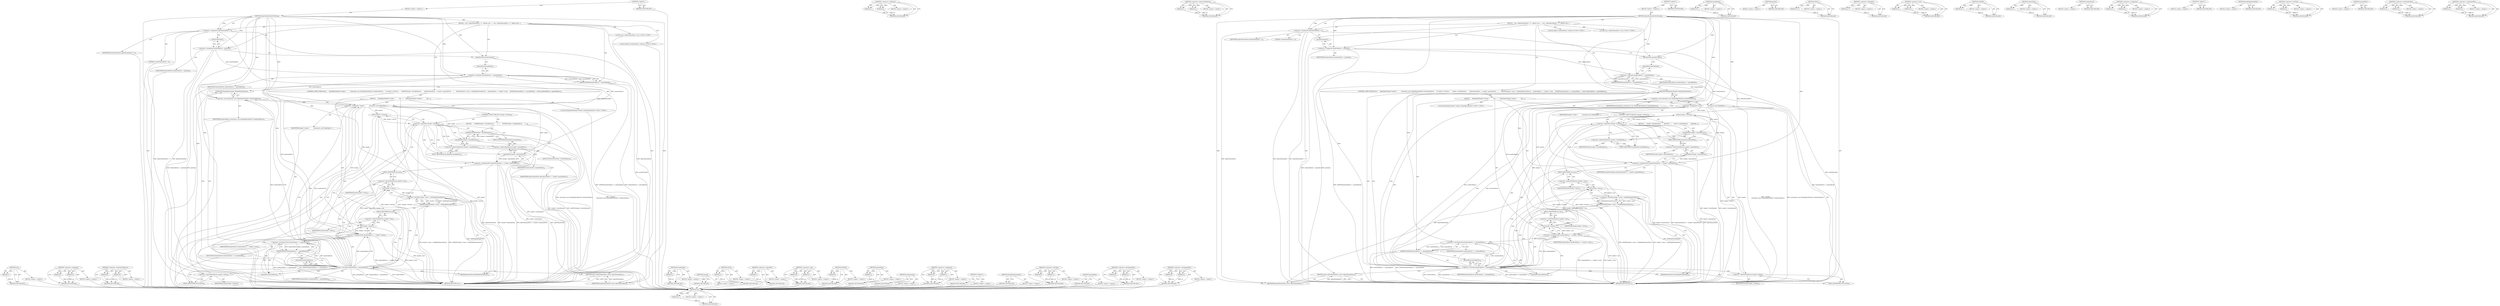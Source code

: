 digraph "&lt;operator&gt;.assignmentPlus" {
vulnerable_153 [label=<(METHOD,size)>];
vulnerable_154 [label=<(PARAM,p1)>];
vulnerable_155 [label=<(BLOCK,&lt;empty&gt;,&lt;empty&gt;)>];
vulnerable_156 [label=<(METHOD_RETURN,ANY)>];
vulnerable_109 [label=<(METHOD,&lt;operator&gt;.notEquals)>];
vulnerable_110 [label=<(PARAM,p1)>];
vulnerable_111 [label=<(PARAM,p2)>];
vulnerable_112 [label=<(BLOCK,&lt;empty&gt;,&lt;empty&gt;)>];
vulnerable_113 [label=<(METHOD_RETURN,ANY)>];
vulnerable_130 [label=<(METHOD,&lt;operator&gt;.indirectFieldAccess)>];
vulnerable_131 [label=<(PARAM,p1)>];
vulnerable_132 [label=<(PARAM,p2)>];
vulnerable_133 [label=<(BLOCK,&lt;empty&gt;,&lt;empty&gt;)>];
vulnerable_134 [label=<(METHOD_RETURN,ANY)>];
vulnerable_6 [label=<(METHOD,&lt;global&gt;)<SUB>1</SUB>>];
vulnerable_7 [label=<(BLOCK,&lt;empty&gt;,&lt;empty&gt;)<SUB>1</SUB>>];
vulnerable_8 [label=<(METHOD,objectPayloadSizeForTesting)<SUB>1</SUB>>];
vulnerable_9 [label=<(BLOCK,{
  size_t objectPayloadSize = 0;
  Address hea...,{
  size_t objectPayloadSize = 0;
  Address hea...)<SUB>1</SUB>>];
vulnerable_10 [label="<(LOCAL,size_t objectPayloadSize: size_t)<SUB>2</SUB>>"];
vulnerable_11 [label=<(&lt;operator&gt;.assignment,objectPayloadSize = 0)<SUB>2</SUB>>];
vulnerable_12 [label=<(IDENTIFIER,objectPayloadSize,objectPayloadSize = 0)<SUB>2</SUB>>];
vulnerable_13 [label=<(LITERAL,0,objectPayloadSize = 0)<SUB>2</SUB>>];
vulnerable_14 [label="<(LOCAL,Address headerAddress: Address)<SUB>3</SUB>>"];
vulnerable_15 [label=<(&lt;operator&gt;.assignment,headerAddress = payload())<SUB>3</SUB>>];
vulnerable_16 [label=<(IDENTIFIER,headerAddress,headerAddress = payload())<SUB>3</SUB>>];
vulnerable_17 [label=<(payload,payload())<SUB>3</SUB>>];
vulnerable_18 [label=<(markAsSwept,markAsSwept())<SUB>4</SUB>>];
vulnerable_19 [label=<(ASSERT,ASSERT(headerAddress != payloadEnd()))<SUB>5</SUB>>];
vulnerable_20 [label=<(&lt;operator&gt;.notEquals,headerAddress != payloadEnd())<SUB>5</SUB>>];
vulnerable_21 [label=<(IDENTIFIER,headerAddress,headerAddress != payloadEnd())<SUB>5</SUB>>];
vulnerable_22 [label=<(payloadEnd,payloadEnd())<SUB>5</SUB>>];
vulnerable_23 [label=<(CONTROL_STRUCTURE,DO,do {
     HeapObjectHeader* header =
         reinterpret_cast&lt;HeapObjectHeader*&gt;(headerAddress);
     if (!header-&gt;isFree()) {
      ASSERT(header-&gt;checkHeader());
       objectPayloadSize += header-&gt;payloadSize();
     }
     ASSERT(header-&gt;size() &lt; blinkPagePayloadSize());
    headerAddress += header-&gt;size();
    ASSERT(headerAddress &lt;= payloadEnd());
  } while (headerAddress &lt; payloadEnd());)<SUB>6</SUB>>];
vulnerable_24 [label=<(BLOCK,{
     HeapObjectHeader* header =
         rein...,{
     HeapObjectHeader* header =
         rein...)<SUB>6</SUB>>];
vulnerable_25 [label="<(LOCAL,HeapObjectHeader* header: HeapObjectHeader*)<SUB>7</SUB>>"];
vulnerable_26 [label=<(&lt;operator&gt;.assignment,* header =
         reinterpret_cast&lt;HeapObject...)<SUB>7</SUB>>];
vulnerable_27 [label=<(IDENTIFIER,header,* header =
         reinterpret_cast&lt;HeapObject...)<SUB>7</SUB>>];
vulnerable_28 [label=<(&lt;operator&gt;.cast,reinterpret_cast&lt;HeapObjectHeader*&gt;(headerAddress))<SUB>8</SUB>>];
vulnerable_29 [label=<(UNKNOWN,HeapObjectHeader*,HeapObjectHeader*)<SUB>8</SUB>>];
vulnerable_30 [label=<(IDENTIFIER,headerAddress,reinterpret_cast&lt;HeapObjectHeader*&gt;(headerAddress))<SUB>8</SUB>>];
vulnerable_31 [label=<(CONTROL_STRUCTURE,IF,if (!header-&gt;isFree()))<SUB>9</SUB>>];
vulnerable_32 [label=<(&lt;operator&gt;.logicalNot,!header-&gt;isFree())<SUB>9</SUB>>];
vulnerable_33 [label=<(isFree,header-&gt;isFree())<SUB>9</SUB>>];
vulnerable_34 [label=<(&lt;operator&gt;.indirectFieldAccess,header-&gt;isFree)<SUB>9</SUB>>];
vulnerable_35 [label=<(IDENTIFIER,header,header-&gt;isFree())<SUB>9</SUB>>];
vulnerable_36 [label=<(FIELD_IDENTIFIER,isFree,isFree)<SUB>9</SUB>>];
vulnerable_37 [label=<(BLOCK,{
      ASSERT(header-&gt;checkHeader());
       o...,{
      ASSERT(header-&gt;checkHeader());
       o...)<SUB>9</SUB>>];
vulnerable_38 [label=<(ASSERT,ASSERT(header-&gt;checkHeader()))<SUB>10</SUB>>];
vulnerable_39 [label=<(checkHeader,header-&gt;checkHeader())<SUB>10</SUB>>];
vulnerable_40 [label=<(&lt;operator&gt;.indirectFieldAccess,header-&gt;checkHeader)<SUB>10</SUB>>];
vulnerable_41 [label=<(IDENTIFIER,header,header-&gt;checkHeader())<SUB>10</SUB>>];
vulnerable_42 [label=<(FIELD_IDENTIFIER,checkHeader,checkHeader)<SUB>10</SUB>>];
vulnerable_43 [label=<(&lt;operator&gt;.assignmentPlus,objectPayloadSize += header-&gt;payloadSize())<SUB>11</SUB>>];
vulnerable_44 [label=<(IDENTIFIER,objectPayloadSize,objectPayloadSize += header-&gt;payloadSize())<SUB>11</SUB>>];
vulnerable_45 [label=<(payloadSize,header-&gt;payloadSize())<SUB>11</SUB>>];
vulnerable_46 [label=<(&lt;operator&gt;.indirectFieldAccess,header-&gt;payloadSize)<SUB>11</SUB>>];
vulnerable_47 [label=<(IDENTIFIER,header,header-&gt;payloadSize())<SUB>11</SUB>>];
vulnerable_48 [label=<(FIELD_IDENTIFIER,payloadSize,payloadSize)<SUB>11</SUB>>];
vulnerable_49 [label=<(ASSERT,ASSERT(header-&gt;size() &lt; blinkPagePayloadSize()))<SUB>13</SUB>>];
vulnerable_50 [label=<(&lt;operator&gt;.lessThan,header-&gt;size() &lt; blinkPagePayloadSize())<SUB>13</SUB>>];
vulnerable_51 [label=<(size,header-&gt;size())<SUB>13</SUB>>];
vulnerable_52 [label=<(&lt;operator&gt;.indirectFieldAccess,header-&gt;size)<SUB>13</SUB>>];
vulnerable_53 [label=<(IDENTIFIER,header,header-&gt;size())<SUB>13</SUB>>];
vulnerable_54 [label=<(FIELD_IDENTIFIER,size,size)<SUB>13</SUB>>];
vulnerable_55 [label=<(blinkPagePayloadSize,blinkPagePayloadSize())<SUB>13</SUB>>];
vulnerable_56 [label=<(&lt;operator&gt;.assignmentPlus,headerAddress += header-&gt;size())<SUB>14</SUB>>];
vulnerable_57 [label=<(IDENTIFIER,headerAddress,headerAddress += header-&gt;size())<SUB>14</SUB>>];
vulnerable_58 [label=<(size,header-&gt;size())<SUB>14</SUB>>];
vulnerable_59 [label=<(&lt;operator&gt;.indirectFieldAccess,header-&gt;size)<SUB>14</SUB>>];
vulnerable_60 [label=<(IDENTIFIER,header,header-&gt;size())<SUB>14</SUB>>];
vulnerable_61 [label=<(FIELD_IDENTIFIER,size,size)<SUB>14</SUB>>];
vulnerable_62 [label=<(ASSERT,ASSERT(headerAddress &lt;= payloadEnd()))<SUB>15</SUB>>];
vulnerable_63 [label=<(&lt;operator&gt;.lessEqualsThan,headerAddress &lt;= payloadEnd())<SUB>15</SUB>>];
vulnerable_64 [label=<(IDENTIFIER,headerAddress,headerAddress &lt;= payloadEnd())<SUB>15</SUB>>];
vulnerable_65 [label=<(payloadEnd,payloadEnd())<SUB>15</SUB>>];
vulnerable_66 [label=<(&lt;operator&gt;.lessThan,headerAddress &lt; payloadEnd())<SUB>16</SUB>>];
vulnerable_67 [label=<(IDENTIFIER,headerAddress,headerAddress &lt; payloadEnd())<SUB>16</SUB>>];
vulnerable_68 [label=<(payloadEnd,payloadEnd())<SUB>16</SUB>>];
vulnerable_69 [label=<(RETURN,return objectPayloadSize;,return objectPayloadSize;)<SUB>17</SUB>>];
vulnerable_70 [label=<(IDENTIFIER,objectPayloadSize,return objectPayloadSize;)<SUB>17</SUB>>];
vulnerable_71 [label=<(METHOD_RETURN,size_t)<SUB>1</SUB>>];
vulnerable_73 [label=<(METHOD_RETURN,ANY)<SUB>1</SUB>>];
vulnerable_135 [label=<(METHOD,checkHeader)>];
vulnerable_136 [label=<(PARAM,p1)>];
vulnerable_137 [label=<(BLOCK,&lt;empty&gt;,&lt;empty&gt;)>];
vulnerable_138 [label=<(METHOD_RETURN,ANY)>];
vulnerable_99 [label=<(METHOD,payload)>];
vulnerable_100 [label=<(BLOCK,&lt;empty&gt;,&lt;empty&gt;)>];
vulnerable_101 [label=<(METHOD_RETURN,ANY)>];
vulnerable_126 [label=<(METHOD,isFree)>];
vulnerable_127 [label=<(PARAM,p1)>];
vulnerable_128 [label=<(BLOCK,&lt;empty&gt;,&lt;empty&gt;)>];
vulnerable_129 [label=<(METHOD_RETURN,ANY)>];
vulnerable_122 [label=<(METHOD,&lt;operator&gt;.logicalNot)>];
vulnerable_123 [label=<(PARAM,p1)>];
vulnerable_124 [label=<(BLOCK,&lt;empty&gt;,&lt;empty&gt;)>];
vulnerable_125 [label=<(METHOD_RETURN,ANY)>];
vulnerable_117 [label=<(METHOD,&lt;operator&gt;.cast)>];
vulnerable_118 [label=<(PARAM,p1)>];
vulnerable_119 [label=<(PARAM,p2)>];
vulnerable_120 [label=<(BLOCK,&lt;empty&gt;,&lt;empty&gt;)>];
vulnerable_121 [label=<(METHOD_RETURN,ANY)>];
vulnerable_105 [label=<(METHOD,ASSERT)>];
vulnerable_106 [label=<(PARAM,p1)>];
vulnerable_107 [label=<(BLOCK,&lt;empty&gt;,&lt;empty&gt;)>];
vulnerable_108 [label=<(METHOD_RETURN,ANY)>];
vulnerable_144 [label=<(METHOD,payloadSize)>];
vulnerable_145 [label=<(PARAM,p1)>];
vulnerable_146 [label=<(BLOCK,&lt;empty&gt;,&lt;empty&gt;)>];
vulnerable_147 [label=<(METHOD_RETURN,ANY)>];
vulnerable_102 [label=<(METHOD,markAsSwept)>];
vulnerable_103 [label=<(BLOCK,&lt;empty&gt;,&lt;empty&gt;)>];
vulnerable_104 [label=<(METHOD_RETURN,ANY)>];
vulnerable_94 [label=<(METHOD,&lt;operator&gt;.assignment)>];
vulnerable_95 [label=<(PARAM,p1)>];
vulnerable_96 [label=<(PARAM,p2)>];
vulnerable_97 [label=<(BLOCK,&lt;empty&gt;,&lt;empty&gt;)>];
vulnerable_98 [label=<(METHOD_RETURN,ANY)>];
vulnerable_88 [label=<(METHOD,&lt;global&gt;)<SUB>1</SUB>>];
vulnerable_89 [label=<(BLOCK,&lt;empty&gt;,&lt;empty&gt;)>];
vulnerable_90 [label=<(METHOD_RETURN,ANY)>];
vulnerable_157 [label=<(METHOD,blinkPagePayloadSize)>];
vulnerable_158 [label=<(BLOCK,&lt;empty&gt;,&lt;empty&gt;)>];
vulnerable_159 [label=<(METHOD_RETURN,ANY)>];
vulnerable_148 [label=<(METHOD,&lt;operator&gt;.lessThan)>];
vulnerable_149 [label=<(PARAM,p1)>];
vulnerable_150 [label=<(PARAM,p2)>];
vulnerable_151 [label=<(BLOCK,&lt;empty&gt;,&lt;empty&gt;)>];
vulnerable_152 [label=<(METHOD_RETURN,ANY)>];
vulnerable_114 [label=<(METHOD,payloadEnd)>];
vulnerable_115 [label=<(BLOCK,&lt;empty&gt;,&lt;empty&gt;)>];
vulnerable_116 [label=<(METHOD_RETURN,ANY)>];
vulnerable_160 [label=<(METHOD,&lt;operator&gt;.lessEqualsThan)>];
vulnerable_161 [label=<(PARAM,p1)>];
vulnerable_162 [label=<(PARAM,p2)>];
vulnerable_163 [label=<(BLOCK,&lt;empty&gt;,&lt;empty&gt;)>];
vulnerable_164 [label=<(METHOD_RETURN,ANY)>];
vulnerable_139 [label=<(METHOD,&lt;operator&gt;.assignmentPlus)>];
vulnerable_140 [label=<(PARAM,p1)>];
vulnerable_141 [label=<(PARAM,p2)>];
vulnerable_142 [label=<(BLOCK,&lt;empty&gt;,&lt;empty&gt;)>];
vulnerable_143 [label=<(METHOD_RETURN,ANY)>];
fixed_152 [label=<(METHOD,size)>];
fixed_153 [label=<(PARAM,p1)>];
fixed_154 [label=<(BLOCK,&lt;empty&gt;,&lt;empty&gt;)>];
fixed_155 [label=<(METHOD_RETURN,ANY)>];
fixed_108 [label=<(METHOD,&lt;operator&gt;.notEquals)>];
fixed_109 [label=<(PARAM,p1)>];
fixed_110 [label=<(PARAM,p2)>];
fixed_111 [label=<(BLOCK,&lt;empty&gt;,&lt;empty&gt;)>];
fixed_112 [label=<(METHOD_RETURN,ANY)>];
fixed_129 [label=<(METHOD,&lt;operator&gt;.indirectFieldAccess)>];
fixed_130 [label=<(PARAM,p1)>];
fixed_131 [label=<(PARAM,p2)>];
fixed_132 [label=<(BLOCK,&lt;empty&gt;,&lt;empty&gt;)>];
fixed_133 [label=<(METHOD_RETURN,ANY)>];
fixed_6 [label=<(METHOD,&lt;global&gt;)<SUB>1</SUB>>];
fixed_7 [label=<(BLOCK,&lt;empty&gt;,&lt;empty&gt;)<SUB>1</SUB>>];
fixed_8 [label=<(METHOD,objectPayloadSizeForTesting)<SUB>1</SUB>>];
fixed_9 [label=<(BLOCK,{
  size_t objectPayloadSize = 0;
  Address hea...,{
  size_t objectPayloadSize = 0;
  Address hea...)<SUB>1</SUB>>];
fixed_10 [label="<(LOCAL,size_t objectPayloadSize: size_t)<SUB>2</SUB>>"];
fixed_11 [label=<(&lt;operator&gt;.assignment,objectPayloadSize = 0)<SUB>2</SUB>>];
fixed_12 [label=<(IDENTIFIER,objectPayloadSize,objectPayloadSize = 0)<SUB>2</SUB>>];
fixed_13 [label=<(LITERAL,0,objectPayloadSize = 0)<SUB>2</SUB>>];
fixed_14 [label="<(LOCAL,Address headerAddress: Address)<SUB>3</SUB>>"];
fixed_15 [label=<(&lt;operator&gt;.assignment,headerAddress = payload())<SUB>3</SUB>>];
fixed_16 [label=<(IDENTIFIER,headerAddress,headerAddress = payload())<SUB>3</SUB>>];
fixed_17 [label=<(payload,payload())<SUB>3</SUB>>];
fixed_18 [label=<(markAsSwept,markAsSwept())<SUB>4</SUB>>];
fixed_19 [label=<(ASSERT,ASSERT(headerAddress != payloadEnd()))<SUB>5</SUB>>];
fixed_20 [label=<(&lt;operator&gt;.notEquals,headerAddress != payloadEnd())<SUB>5</SUB>>];
fixed_21 [label=<(IDENTIFIER,headerAddress,headerAddress != payloadEnd())<SUB>5</SUB>>];
fixed_22 [label=<(payloadEnd,payloadEnd())<SUB>5</SUB>>];
fixed_23 [label=<(CONTROL_STRUCTURE,DO,do {
     HeapObjectHeader* header =
         reinterpret_cast&lt;HeapObjectHeader*&gt;(headerAddress);
     if (!header-&gt;isFree()) {
      header-&gt;checkHeader();
       objectPayloadSize += header-&gt;payloadSize();
     }
     ASSERT(header-&gt;size() &lt; blinkPagePayloadSize());
    headerAddress += header-&gt;size();
    ASSERT(headerAddress &lt;= payloadEnd());
  } while (headerAddress &lt; payloadEnd());)<SUB>6</SUB>>];
fixed_24 [label=<(BLOCK,{
     HeapObjectHeader* header =
         rein...,{
     HeapObjectHeader* header =
         rein...)<SUB>6</SUB>>];
fixed_25 [label="<(LOCAL,HeapObjectHeader* header: HeapObjectHeader*)<SUB>7</SUB>>"];
fixed_26 [label=<(&lt;operator&gt;.assignment,* header =
         reinterpret_cast&lt;HeapObject...)<SUB>7</SUB>>];
fixed_27 [label=<(IDENTIFIER,header,* header =
         reinterpret_cast&lt;HeapObject...)<SUB>7</SUB>>];
fixed_28 [label=<(&lt;operator&gt;.cast,reinterpret_cast&lt;HeapObjectHeader*&gt;(headerAddress))<SUB>8</SUB>>];
fixed_29 [label=<(UNKNOWN,HeapObjectHeader*,HeapObjectHeader*)<SUB>8</SUB>>];
fixed_30 [label=<(IDENTIFIER,headerAddress,reinterpret_cast&lt;HeapObjectHeader*&gt;(headerAddress))<SUB>8</SUB>>];
fixed_31 [label=<(CONTROL_STRUCTURE,IF,if (!header-&gt;isFree()))<SUB>9</SUB>>];
fixed_32 [label=<(&lt;operator&gt;.logicalNot,!header-&gt;isFree())<SUB>9</SUB>>];
fixed_33 [label=<(isFree,header-&gt;isFree())<SUB>9</SUB>>];
fixed_34 [label=<(&lt;operator&gt;.indirectFieldAccess,header-&gt;isFree)<SUB>9</SUB>>];
fixed_35 [label=<(IDENTIFIER,header,header-&gt;isFree())<SUB>9</SUB>>];
fixed_36 [label=<(FIELD_IDENTIFIER,isFree,isFree)<SUB>9</SUB>>];
fixed_37 [label=<(BLOCK,{
      header-&gt;checkHeader();
       objectPay...,{
      header-&gt;checkHeader();
       objectPay...)<SUB>9</SUB>>];
fixed_38 [label=<(checkHeader,header-&gt;checkHeader())<SUB>10</SUB>>];
fixed_39 [label=<(&lt;operator&gt;.indirectFieldAccess,header-&gt;checkHeader)<SUB>10</SUB>>];
fixed_40 [label=<(IDENTIFIER,header,header-&gt;checkHeader())<SUB>10</SUB>>];
fixed_41 [label=<(FIELD_IDENTIFIER,checkHeader,checkHeader)<SUB>10</SUB>>];
fixed_42 [label=<(&lt;operator&gt;.assignmentPlus,objectPayloadSize += header-&gt;payloadSize())<SUB>11</SUB>>];
fixed_43 [label=<(IDENTIFIER,objectPayloadSize,objectPayloadSize += header-&gt;payloadSize())<SUB>11</SUB>>];
fixed_44 [label=<(payloadSize,header-&gt;payloadSize())<SUB>11</SUB>>];
fixed_45 [label=<(&lt;operator&gt;.indirectFieldAccess,header-&gt;payloadSize)<SUB>11</SUB>>];
fixed_46 [label=<(IDENTIFIER,header,header-&gt;payloadSize())<SUB>11</SUB>>];
fixed_47 [label=<(FIELD_IDENTIFIER,payloadSize,payloadSize)<SUB>11</SUB>>];
fixed_48 [label=<(ASSERT,ASSERT(header-&gt;size() &lt; blinkPagePayloadSize()))<SUB>13</SUB>>];
fixed_49 [label=<(&lt;operator&gt;.lessThan,header-&gt;size() &lt; blinkPagePayloadSize())<SUB>13</SUB>>];
fixed_50 [label=<(size,header-&gt;size())<SUB>13</SUB>>];
fixed_51 [label=<(&lt;operator&gt;.indirectFieldAccess,header-&gt;size)<SUB>13</SUB>>];
fixed_52 [label=<(IDENTIFIER,header,header-&gt;size())<SUB>13</SUB>>];
fixed_53 [label=<(FIELD_IDENTIFIER,size,size)<SUB>13</SUB>>];
fixed_54 [label=<(blinkPagePayloadSize,blinkPagePayloadSize())<SUB>13</SUB>>];
fixed_55 [label=<(&lt;operator&gt;.assignmentPlus,headerAddress += header-&gt;size())<SUB>14</SUB>>];
fixed_56 [label=<(IDENTIFIER,headerAddress,headerAddress += header-&gt;size())<SUB>14</SUB>>];
fixed_57 [label=<(size,header-&gt;size())<SUB>14</SUB>>];
fixed_58 [label=<(&lt;operator&gt;.indirectFieldAccess,header-&gt;size)<SUB>14</SUB>>];
fixed_59 [label=<(IDENTIFIER,header,header-&gt;size())<SUB>14</SUB>>];
fixed_60 [label=<(FIELD_IDENTIFIER,size,size)<SUB>14</SUB>>];
fixed_61 [label=<(ASSERT,ASSERT(headerAddress &lt;= payloadEnd()))<SUB>15</SUB>>];
fixed_62 [label=<(&lt;operator&gt;.lessEqualsThan,headerAddress &lt;= payloadEnd())<SUB>15</SUB>>];
fixed_63 [label=<(IDENTIFIER,headerAddress,headerAddress &lt;= payloadEnd())<SUB>15</SUB>>];
fixed_64 [label=<(payloadEnd,payloadEnd())<SUB>15</SUB>>];
fixed_65 [label=<(&lt;operator&gt;.lessThan,headerAddress &lt; payloadEnd())<SUB>16</SUB>>];
fixed_66 [label=<(IDENTIFIER,headerAddress,headerAddress &lt; payloadEnd())<SUB>16</SUB>>];
fixed_67 [label=<(payloadEnd,payloadEnd())<SUB>16</SUB>>];
fixed_68 [label=<(RETURN,return objectPayloadSize;,return objectPayloadSize;)<SUB>17</SUB>>];
fixed_69 [label=<(IDENTIFIER,objectPayloadSize,return objectPayloadSize;)<SUB>17</SUB>>];
fixed_70 [label=<(METHOD_RETURN,size_t)<SUB>1</SUB>>];
fixed_72 [label=<(METHOD_RETURN,ANY)<SUB>1</SUB>>];
fixed_134 [label=<(METHOD,checkHeader)>];
fixed_135 [label=<(PARAM,p1)>];
fixed_136 [label=<(BLOCK,&lt;empty&gt;,&lt;empty&gt;)>];
fixed_137 [label=<(METHOD_RETURN,ANY)>];
fixed_98 [label=<(METHOD,payload)>];
fixed_99 [label=<(BLOCK,&lt;empty&gt;,&lt;empty&gt;)>];
fixed_100 [label=<(METHOD_RETURN,ANY)>];
fixed_125 [label=<(METHOD,isFree)>];
fixed_126 [label=<(PARAM,p1)>];
fixed_127 [label=<(BLOCK,&lt;empty&gt;,&lt;empty&gt;)>];
fixed_128 [label=<(METHOD_RETURN,ANY)>];
fixed_121 [label=<(METHOD,&lt;operator&gt;.logicalNot)>];
fixed_122 [label=<(PARAM,p1)>];
fixed_123 [label=<(BLOCK,&lt;empty&gt;,&lt;empty&gt;)>];
fixed_124 [label=<(METHOD_RETURN,ANY)>];
fixed_116 [label=<(METHOD,&lt;operator&gt;.cast)>];
fixed_117 [label=<(PARAM,p1)>];
fixed_118 [label=<(PARAM,p2)>];
fixed_119 [label=<(BLOCK,&lt;empty&gt;,&lt;empty&gt;)>];
fixed_120 [label=<(METHOD_RETURN,ANY)>];
fixed_104 [label=<(METHOD,ASSERT)>];
fixed_105 [label=<(PARAM,p1)>];
fixed_106 [label=<(BLOCK,&lt;empty&gt;,&lt;empty&gt;)>];
fixed_107 [label=<(METHOD_RETURN,ANY)>];
fixed_143 [label=<(METHOD,payloadSize)>];
fixed_144 [label=<(PARAM,p1)>];
fixed_145 [label=<(BLOCK,&lt;empty&gt;,&lt;empty&gt;)>];
fixed_146 [label=<(METHOD_RETURN,ANY)>];
fixed_101 [label=<(METHOD,markAsSwept)>];
fixed_102 [label=<(BLOCK,&lt;empty&gt;,&lt;empty&gt;)>];
fixed_103 [label=<(METHOD_RETURN,ANY)>];
fixed_93 [label=<(METHOD,&lt;operator&gt;.assignment)>];
fixed_94 [label=<(PARAM,p1)>];
fixed_95 [label=<(PARAM,p2)>];
fixed_96 [label=<(BLOCK,&lt;empty&gt;,&lt;empty&gt;)>];
fixed_97 [label=<(METHOD_RETURN,ANY)>];
fixed_87 [label=<(METHOD,&lt;global&gt;)<SUB>1</SUB>>];
fixed_88 [label=<(BLOCK,&lt;empty&gt;,&lt;empty&gt;)>];
fixed_89 [label=<(METHOD_RETURN,ANY)>];
fixed_156 [label=<(METHOD,blinkPagePayloadSize)>];
fixed_157 [label=<(BLOCK,&lt;empty&gt;,&lt;empty&gt;)>];
fixed_158 [label=<(METHOD_RETURN,ANY)>];
fixed_147 [label=<(METHOD,&lt;operator&gt;.lessThan)>];
fixed_148 [label=<(PARAM,p1)>];
fixed_149 [label=<(PARAM,p2)>];
fixed_150 [label=<(BLOCK,&lt;empty&gt;,&lt;empty&gt;)>];
fixed_151 [label=<(METHOD_RETURN,ANY)>];
fixed_113 [label=<(METHOD,payloadEnd)>];
fixed_114 [label=<(BLOCK,&lt;empty&gt;,&lt;empty&gt;)>];
fixed_115 [label=<(METHOD_RETURN,ANY)>];
fixed_159 [label=<(METHOD,&lt;operator&gt;.lessEqualsThan)>];
fixed_160 [label=<(PARAM,p1)>];
fixed_161 [label=<(PARAM,p2)>];
fixed_162 [label=<(BLOCK,&lt;empty&gt;,&lt;empty&gt;)>];
fixed_163 [label=<(METHOD_RETURN,ANY)>];
fixed_138 [label=<(METHOD,&lt;operator&gt;.assignmentPlus)>];
fixed_139 [label=<(PARAM,p1)>];
fixed_140 [label=<(PARAM,p2)>];
fixed_141 [label=<(BLOCK,&lt;empty&gt;,&lt;empty&gt;)>];
fixed_142 [label=<(METHOD_RETURN,ANY)>];
vulnerable_153 -> vulnerable_154  [key=0, label="AST: "];
vulnerable_153 -> vulnerable_154  [key=1, label="DDG: "];
vulnerable_153 -> vulnerable_155  [key=0, label="AST: "];
vulnerable_153 -> vulnerable_156  [key=0, label="AST: "];
vulnerable_153 -> vulnerable_156  [key=1, label="CFG: "];
vulnerable_154 -> vulnerable_156  [key=0, label="DDG: p1"];
vulnerable_155 -> fixed_152  [key=0];
vulnerable_156 -> fixed_152  [key=0];
vulnerable_109 -> vulnerable_110  [key=0, label="AST: "];
vulnerable_109 -> vulnerable_110  [key=1, label="DDG: "];
vulnerable_109 -> vulnerable_112  [key=0, label="AST: "];
vulnerable_109 -> vulnerable_111  [key=0, label="AST: "];
vulnerable_109 -> vulnerable_111  [key=1, label="DDG: "];
vulnerable_109 -> vulnerable_113  [key=0, label="AST: "];
vulnerable_109 -> vulnerable_113  [key=1, label="CFG: "];
vulnerable_110 -> vulnerable_113  [key=0, label="DDG: p1"];
vulnerable_111 -> vulnerable_113  [key=0, label="DDG: p2"];
vulnerable_112 -> fixed_152  [key=0];
vulnerable_113 -> fixed_152  [key=0];
vulnerable_130 -> vulnerable_131  [key=0, label="AST: "];
vulnerable_130 -> vulnerable_131  [key=1, label="DDG: "];
vulnerable_130 -> vulnerable_133  [key=0, label="AST: "];
vulnerable_130 -> vulnerable_132  [key=0, label="AST: "];
vulnerable_130 -> vulnerable_132  [key=1, label="DDG: "];
vulnerable_130 -> vulnerable_134  [key=0, label="AST: "];
vulnerable_130 -> vulnerable_134  [key=1, label="CFG: "];
vulnerable_131 -> vulnerable_134  [key=0, label="DDG: p1"];
vulnerable_132 -> vulnerable_134  [key=0, label="DDG: p2"];
vulnerable_133 -> fixed_152  [key=0];
vulnerable_134 -> fixed_152  [key=0];
vulnerable_6 -> vulnerable_7  [key=0, label="AST: "];
vulnerable_6 -> vulnerable_73  [key=0, label="AST: "];
vulnerable_6 -> vulnerable_73  [key=1, label="CFG: "];
vulnerable_7 -> vulnerable_8  [key=0, label="AST: "];
vulnerable_8 -> vulnerable_9  [key=0, label="AST: "];
vulnerable_8 -> vulnerable_71  [key=0, label="AST: "];
vulnerable_8 -> vulnerable_11  [key=0, label="CFG: "];
vulnerable_8 -> vulnerable_11  [key=1, label="DDG: "];
vulnerable_8 -> vulnerable_15  [key=0, label="DDG: "];
vulnerable_8 -> vulnerable_18  [key=0, label="DDG: "];
vulnerable_8 -> vulnerable_70  [key=0, label="DDG: "];
vulnerable_8 -> vulnerable_20  [key=0, label="DDG: "];
vulnerable_8 -> vulnerable_26  [key=0, label="DDG: "];
vulnerable_8 -> vulnerable_66  [key=0, label="DDG: "];
vulnerable_8 -> vulnerable_56  [key=0, label="DDG: "];
vulnerable_8 -> vulnerable_28  [key=0, label="DDG: "];
vulnerable_8 -> vulnerable_50  [key=0, label="DDG: "];
vulnerable_8 -> vulnerable_63  [key=0, label="DDG: "];
vulnerable_8 -> vulnerable_43  [key=0, label="DDG: "];
vulnerable_9 -> vulnerable_10  [key=0, label="AST: "];
vulnerable_9 -> vulnerable_11  [key=0, label="AST: "];
vulnerable_9 -> vulnerable_14  [key=0, label="AST: "];
vulnerable_9 -> vulnerable_15  [key=0, label="AST: "];
vulnerable_9 -> vulnerable_18  [key=0, label="AST: "];
vulnerable_9 -> vulnerable_19  [key=0, label="AST: "];
vulnerable_9 -> vulnerable_23  [key=0, label="AST: "];
vulnerable_9 -> vulnerable_69  [key=0, label="AST: "];
vulnerable_10 -> fixed_152  [key=0];
vulnerable_11 -> vulnerable_12  [key=0, label="AST: "];
vulnerable_11 -> vulnerable_13  [key=0, label="AST: "];
vulnerable_11 -> vulnerable_17  [key=0, label="CFG: "];
vulnerable_11 -> vulnerable_71  [key=0, label="DDG: objectPayloadSize"];
vulnerable_11 -> vulnerable_71  [key=1, label="DDG: objectPayloadSize = 0"];
vulnerable_11 -> vulnerable_70  [key=0, label="DDG: objectPayloadSize"];
vulnerable_11 -> vulnerable_43  [key=0, label="DDG: objectPayloadSize"];
vulnerable_12 -> fixed_152  [key=0];
vulnerable_13 -> fixed_152  [key=0];
vulnerable_14 -> fixed_152  [key=0];
vulnerable_15 -> vulnerable_16  [key=0, label="AST: "];
vulnerable_15 -> vulnerable_17  [key=0, label="AST: "];
vulnerable_15 -> vulnerable_18  [key=0, label="CFG: "];
vulnerable_15 -> vulnerable_71  [key=0, label="DDG: payload()"];
vulnerable_15 -> vulnerable_71  [key=1, label="DDG: headerAddress = payload()"];
vulnerable_15 -> vulnerable_20  [key=0, label="DDG: headerAddress"];
vulnerable_16 -> fixed_152  [key=0];
vulnerable_17 -> vulnerable_15  [key=0, label="CFG: "];
vulnerable_18 -> vulnerable_22  [key=0, label="CFG: "];
vulnerable_18 -> vulnerable_71  [key=0, label="DDG: markAsSwept()"];
vulnerable_19 -> vulnerable_20  [key=0, label="AST: "];
vulnerable_19 -> vulnerable_29  [key=0, label="CFG: "];
vulnerable_19 -> vulnerable_71  [key=0, label="DDG: headerAddress != payloadEnd()"];
vulnerable_19 -> vulnerable_71  [key=1, label="DDG: ASSERT(headerAddress != payloadEnd())"];
vulnerable_20 -> vulnerable_21  [key=0, label="AST: "];
vulnerable_20 -> vulnerable_22  [key=0, label="AST: "];
vulnerable_20 -> vulnerable_19  [key=0, label="CFG: "];
vulnerable_20 -> vulnerable_19  [key=1, label="DDG: headerAddress"];
vulnerable_20 -> vulnerable_19  [key=2, label="DDG: payloadEnd()"];
vulnerable_20 -> vulnerable_26  [key=0, label="DDG: headerAddress"];
vulnerable_20 -> vulnerable_56  [key=0, label="DDG: headerAddress"];
vulnerable_20 -> vulnerable_28  [key=0, label="DDG: headerAddress"];
vulnerable_21 -> fixed_152  [key=0];
vulnerable_22 -> vulnerable_20  [key=0, label="CFG: "];
vulnerable_23 -> vulnerable_24  [key=0, label="AST: "];
vulnerable_23 -> vulnerable_66  [key=0, label="AST: "];
vulnerable_24 -> vulnerable_25  [key=0, label="AST: "];
vulnerable_24 -> vulnerable_26  [key=0, label="AST: "];
vulnerable_24 -> vulnerable_31  [key=0, label="AST: "];
vulnerable_24 -> vulnerable_49  [key=0, label="AST: "];
vulnerable_24 -> vulnerable_56  [key=0, label="AST: "];
vulnerable_24 -> vulnerable_62  [key=0, label="AST: "];
vulnerable_25 -> fixed_152  [key=0];
vulnerable_26 -> vulnerable_27  [key=0, label="AST: "];
vulnerable_26 -> vulnerable_28  [key=0, label="AST: "];
vulnerable_26 -> vulnerable_36  [key=0, label="CFG: "];
vulnerable_26 -> vulnerable_71  [key=0, label="DDG: header"];
vulnerable_26 -> vulnerable_71  [key=1, label="DDG: reinterpret_cast&lt;HeapObjectHeader*&gt;(headerAddress)"];
vulnerable_26 -> vulnerable_71  [key=2, label="DDG: * header =
         reinterpret_cast&lt;HeapObjectHeader*&gt;(headerAddress)"];
vulnerable_26 -> vulnerable_58  [key=0, label="DDG: header"];
vulnerable_26 -> vulnerable_33  [key=0, label="DDG: header"];
vulnerable_26 -> vulnerable_51  [key=0, label="DDG: header"];
vulnerable_26 -> vulnerable_39  [key=0, label="DDG: header"];
vulnerable_26 -> vulnerable_45  [key=0, label="DDG: header"];
vulnerable_27 -> fixed_152  [key=0];
vulnerable_28 -> vulnerable_29  [key=0, label="AST: "];
vulnerable_28 -> vulnerable_30  [key=0, label="AST: "];
vulnerable_28 -> vulnerable_26  [key=0, label="CFG: "];
vulnerable_29 -> vulnerable_28  [key=0, label="CFG: "];
vulnerable_30 -> fixed_152  [key=0];
vulnerable_31 -> vulnerable_32  [key=0, label="AST: "];
vulnerable_31 -> vulnerable_37  [key=0, label="AST: "];
vulnerable_32 -> vulnerable_33  [key=0, label="AST: "];
vulnerable_32 -> vulnerable_42  [key=0, label="CFG: "];
vulnerable_32 -> vulnerable_42  [key=1, label="CDG: "];
vulnerable_32 -> vulnerable_54  [key=0, label="CFG: "];
vulnerable_32 -> vulnerable_71  [key=0, label="DDG: header-&gt;isFree()"];
vulnerable_32 -> vulnerable_71  [key=1, label="DDG: !header-&gt;isFree()"];
vulnerable_32 -> vulnerable_48  [key=0, label="CDG: "];
vulnerable_32 -> vulnerable_46  [key=0, label="CDG: "];
vulnerable_32 -> vulnerable_38  [key=0, label="CDG: "];
vulnerable_32 -> vulnerable_45  [key=0, label="CDG: "];
vulnerable_32 -> vulnerable_40  [key=0, label="CDG: "];
vulnerable_32 -> vulnerable_39  [key=0, label="CDG: "];
vulnerable_32 -> vulnerable_43  [key=0, label="CDG: "];
vulnerable_33 -> vulnerable_34  [key=0, label="AST: "];
vulnerable_33 -> vulnerable_32  [key=0, label="CFG: "];
vulnerable_33 -> vulnerable_32  [key=1, label="DDG: header-&gt;isFree"];
vulnerable_33 -> vulnerable_71  [key=0, label="DDG: header-&gt;isFree"];
vulnerable_34 -> vulnerable_35  [key=0, label="AST: "];
vulnerable_34 -> vulnerable_36  [key=0, label="AST: "];
vulnerable_34 -> vulnerable_33  [key=0, label="CFG: "];
vulnerable_35 -> fixed_152  [key=0];
vulnerable_36 -> vulnerable_34  [key=0, label="CFG: "];
vulnerable_37 -> vulnerable_38  [key=0, label="AST: "];
vulnerable_37 -> vulnerable_43  [key=0, label="AST: "];
vulnerable_38 -> vulnerable_39  [key=0, label="AST: "];
vulnerable_38 -> vulnerable_48  [key=0, label="CFG: "];
vulnerable_38 -> vulnerable_71  [key=0, label="DDG: header-&gt;checkHeader()"];
vulnerable_38 -> vulnerable_71  [key=1, label="DDG: ASSERT(header-&gt;checkHeader())"];
vulnerable_39 -> vulnerable_40  [key=0, label="AST: "];
vulnerable_39 -> vulnerable_38  [key=0, label="CFG: "];
vulnerable_39 -> vulnerable_38  [key=1, label="DDG: header-&gt;checkHeader"];
vulnerable_39 -> vulnerable_71  [key=0, label="DDG: header-&gt;checkHeader"];
vulnerable_40 -> vulnerable_41  [key=0, label="AST: "];
vulnerable_40 -> vulnerable_42  [key=0, label="AST: "];
vulnerable_40 -> vulnerable_39  [key=0, label="CFG: "];
vulnerable_41 -> fixed_152  [key=0];
vulnerable_42 -> vulnerable_40  [key=0, label="CFG: "];
vulnerable_43 -> vulnerable_44  [key=0, label="AST: "];
vulnerable_43 -> vulnerable_45  [key=0, label="AST: "];
vulnerable_43 -> vulnerable_54  [key=0, label="CFG: "];
vulnerable_43 -> vulnerable_71  [key=0, label="DDG: objectPayloadSize"];
vulnerable_43 -> vulnerable_71  [key=1, label="DDG: header-&gt;payloadSize()"];
vulnerable_43 -> vulnerable_71  [key=2, label="DDG: objectPayloadSize += header-&gt;payloadSize()"];
vulnerable_43 -> vulnerable_70  [key=0, label="DDG: objectPayloadSize"];
vulnerable_44 -> fixed_152  [key=0];
vulnerable_45 -> vulnerable_46  [key=0, label="AST: "];
vulnerable_45 -> vulnerable_43  [key=0, label="CFG: "];
vulnerable_45 -> vulnerable_43  [key=1, label="DDG: header-&gt;payloadSize"];
vulnerable_45 -> vulnerable_71  [key=0, label="DDG: header-&gt;payloadSize"];
vulnerable_46 -> vulnerable_47  [key=0, label="AST: "];
vulnerable_46 -> vulnerable_48  [key=0, label="AST: "];
vulnerable_46 -> vulnerable_45  [key=0, label="CFG: "];
vulnerable_47 -> fixed_152  [key=0];
vulnerable_48 -> vulnerable_46  [key=0, label="CFG: "];
vulnerable_49 -> vulnerable_50  [key=0, label="AST: "];
vulnerable_49 -> vulnerable_61  [key=0, label="CFG: "];
vulnerable_49 -> vulnerable_71  [key=0, label="DDG: header-&gt;size() &lt; blinkPagePayloadSize()"];
vulnerable_49 -> vulnerable_71  [key=1, label="DDG: ASSERT(header-&gt;size() &lt; blinkPagePayloadSize())"];
vulnerable_50 -> vulnerable_51  [key=0, label="AST: "];
vulnerable_50 -> vulnerable_55  [key=0, label="AST: "];
vulnerable_50 -> vulnerable_49  [key=0, label="CFG: "];
vulnerable_50 -> vulnerable_49  [key=1, label="DDG: header-&gt;size()"];
vulnerable_50 -> vulnerable_49  [key=2, label="DDG: blinkPagePayloadSize()"];
vulnerable_50 -> vulnerable_71  [key=0, label="DDG: blinkPagePayloadSize()"];
vulnerable_51 -> vulnerable_52  [key=0, label="AST: "];
vulnerable_51 -> vulnerable_55  [key=0, label="CFG: "];
vulnerable_51 -> vulnerable_50  [key=0, label="DDG: header-&gt;size"];
vulnerable_51 -> vulnerable_58  [key=0, label="DDG: header-&gt;size"];
vulnerable_52 -> vulnerable_53  [key=0, label="AST: "];
vulnerable_52 -> vulnerable_54  [key=0, label="AST: "];
vulnerable_52 -> vulnerable_51  [key=0, label="CFG: "];
vulnerable_53 -> fixed_152  [key=0];
vulnerable_54 -> vulnerable_52  [key=0, label="CFG: "];
vulnerable_55 -> vulnerable_50  [key=0, label="CFG: "];
vulnerable_56 -> vulnerable_57  [key=0, label="AST: "];
vulnerable_56 -> vulnerable_58  [key=0, label="AST: "];
vulnerable_56 -> vulnerable_65  [key=0, label="CFG: "];
vulnerable_56 -> vulnerable_71  [key=0, label="DDG: header-&gt;size()"];
vulnerable_56 -> vulnerable_71  [key=1, label="DDG: headerAddress += header-&gt;size()"];
vulnerable_56 -> vulnerable_63  [key=0, label="DDG: headerAddress"];
vulnerable_57 -> fixed_152  [key=0];
vulnerable_58 -> vulnerable_59  [key=0, label="AST: "];
vulnerable_58 -> vulnerable_56  [key=0, label="CFG: "];
vulnerable_58 -> vulnerable_56  [key=1, label="DDG: header-&gt;size"];
vulnerable_58 -> vulnerable_71  [key=0, label="DDG: header-&gt;size"];
vulnerable_58 -> vulnerable_51  [key=0, label="DDG: header-&gt;size"];
vulnerable_59 -> vulnerable_60  [key=0, label="AST: "];
vulnerable_59 -> vulnerable_61  [key=0, label="AST: "];
vulnerable_59 -> vulnerable_58  [key=0, label="CFG: "];
vulnerable_60 -> fixed_152  [key=0];
vulnerable_61 -> vulnerable_59  [key=0, label="CFG: "];
vulnerable_62 -> vulnerable_63  [key=0, label="AST: "];
vulnerable_62 -> vulnerable_68  [key=0, label="CFG: "];
vulnerable_62 -> vulnerable_71  [key=0, label="DDG: headerAddress &lt;= payloadEnd()"];
vulnerable_62 -> vulnerable_71  [key=1, label="DDG: ASSERT(headerAddress &lt;= payloadEnd())"];
vulnerable_63 -> vulnerable_64  [key=0, label="AST: "];
vulnerable_63 -> vulnerable_65  [key=0, label="AST: "];
vulnerable_63 -> vulnerable_62  [key=0, label="CFG: "];
vulnerable_63 -> vulnerable_62  [key=1, label="DDG: headerAddress"];
vulnerable_63 -> vulnerable_62  [key=2, label="DDG: payloadEnd()"];
vulnerable_63 -> vulnerable_66  [key=0, label="DDG: headerAddress"];
vulnerable_64 -> fixed_152  [key=0];
vulnerable_65 -> vulnerable_63  [key=0, label="CFG: "];
vulnerable_66 -> vulnerable_67  [key=0, label="AST: "];
vulnerable_66 -> vulnerable_68  [key=0, label="AST: "];
vulnerable_66 -> vulnerable_68  [key=1, label="CDG: "];
vulnerable_66 -> vulnerable_29  [key=0, label="CFG: "];
vulnerable_66 -> vulnerable_29  [key=1, label="CDG: "];
vulnerable_66 -> vulnerable_69  [key=0, label="CFG: "];
vulnerable_66 -> vulnerable_71  [key=0, label="DDG: headerAddress"];
vulnerable_66 -> vulnerable_71  [key=1, label="DDG: payloadEnd()"];
vulnerable_66 -> vulnerable_71  [key=2, label="DDG: headerAddress &lt; payloadEnd()"];
vulnerable_66 -> vulnerable_26  [key=0, label="DDG: headerAddress"];
vulnerable_66 -> vulnerable_26  [key=1, label="CDG: "];
vulnerable_66 -> vulnerable_56  [key=0, label="DDG: headerAddress"];
vulnerable_66 -> vulnerable_56  [key=1, label="CDG: "];
vulnerable_66 -> vulnerable_28  [key=0, label="DDG: headerAddress"];
vulnerable_66 -> vulnerable_28  [key=1, label="CDG: "];
vulnerable_66 -> vulnerable_34  [key=0, label="CDG: "];
vulnerable_66 -> vulnerable_32  [key=0, label="CDG: "];
vulnerable_66 -> vulnerable_58  [key=0, label="CDG: "];
vulnerable_66 -> vulnerable_49  [key=0, label="CDG: "];
vulnerable_66 -> vulnerable_33  [key=0, label="CDG: "];
vulnerable_66 -> vulnerable_61  [key=0, label="CDG: "];
vulnerable_66 -> vulnerable_51  [key=0, label="CDG: "];
vulnerable_66 -> vulnerable_66  [key=0, label="CDG: "];
vulnerable_66 -> vulnerable_36  [key=0, label="CDG: "];
vulnerable_66 -> vulnerable_52  [key=0, label="CDG: "];
vulnerable_66 -> vulnerable_63  [key=0, label="CDG: "];
vulnerable_66 -> vulnerable_65  [key=0, label="CDG: "];
vulnerable_66 -> vulnerable_50  [key=0, label="CDG: "];
vulnerable_66 -> vulnerable_59  [key=0, label="CDG: "];
vulnerable_66 -> vulnerable_55  [key=0, label="CDG: "];
vulnerable_66 -> vulnerable_54  [key=0, label="CDG: "];
vulnerable_66 -> vulnerable_62  [key=0, label="CDG: "];
vulnerable_67 -> fixed_152  [key=0];
vulnerable_68 -> vulnerable_66  [key=0, label="CFG: "];
vulnerable_69 -> vulnerable_70  [key=0, label="AST: "];
vulnerable_69 -> vulnerable_71  [key=0, label="CFG: "];
vulnerable_69 -> vulnerable_71  [key=1, label="DDG: &lt;RET&gt;"];
vulnerable_70 -> vulnerable_69  [key=0, label="DDG: objectPayloadSize"];
vulnerable_71 -> fixed_152  [key=0];
vulnerable_73 -> fixed_152  [key=0];
vulnerable_135 -> vulnerable_136  [key=0, label="AST: "];
vulnerable_135 -> vulnerable_136  [key=1, label="DDG: "];
vulnerable_135 -> vulnerable_137  [key=0, label="AST: "];
vulnerable_135 -> vulnerable_138  [key=0, label="AST: "];
vulnerable_135 -> vulnerable_138  [key=1, label="CFG: "];
vulnerable_136 -> vulnerable_138  [key=0, label="DDG: p1"];
vulnerable_137 -> fixed_152  [key=0];
vulnerable_138 -> fixed_152  [key=0];
vulnerable_99 -> vulnerable_100  [key=0, label="AST: "];
vulnerable_99 -> vulnerable_101  [key=0, label="AST: "];
vulnerable_99 -> vulnerable_101  [key=1, label="CFG: "];
vulnerable_100 -> fixed_152  [key=0];
vulnerable_101 -> fixed_152  [key=0];
vulnerable_126 -> vulnerable_127  [key=0, label="AST: "];
vulnerable_126 -> vulnerable_127  [key=1, label="DDG: "];
vulnerable_126 -> vulnerable_128  [key=0, label="AST: "];
vulnerable_126 -> vulnerable_129  [key=0, label="AST: "];
vulnerable_126 -> vulnerable_129  [key=1, label="CFG: "];
vulnerable_127 -> vulnerable_129  [key=0, label="DDG: p1"];
vulnerable_128 -> fixed_152  [key=0];
vulnerable_129 -> fixed_152  [key=0];
vulnerable_122 -> vulnerable_123  [key=0, label="AST: "];
vulnerable_122 -> vulnerable_123  [key=1, label="DDG: "];
vulnerable_122 -> vulnerable_124  [key=0, label="AST: "];
vulnerable_122 -> vulnerable_125  [key=0, label="AST: "];
vulnerable_122 -> vulnerable_125  [key=1, label="CFG: "];
vulnerable_123 -> vulnerable_125  [key=0, label="DDG: p1"];
vulnerable_124 -> fixed_152  [key=0];
vulnerable_125 -> fixed_152  [key=0];
vulnerable_117 -> vulnerable_118  [key=0, label="AST: "];
vulnerable_117 -> vulnerable_118  [key=1, label="DDG: "];
vulnerable_117 -> vulnerable_120  [key=0, label="AST: "];
vulnerable_117 -> vulnerable_119  [key=0, label="AST: "];
vulnerable_117 -> vulnerable_119  [key=1, label="DDG: "];
vulnerable_117 -> vulnerable_121  [key=0, label="AST: "];
vulnerable_117 -> vulnerable_121  [key=1, label="CFG: "];
vulnerable_118 -> vulnerable_121  [key=0, label="DDG: p1"];
vulnerable_119 -> vulnerable_121  [key=0, label="DDG: p2"];
vulnerable_120 -> fixed_152  [key=0];
vulnerable_121 -> fixed_152  [key=0];
vulnerable_105 -> vulnerable_106  [key=0, label="AST: "];
vulnerable_105 -> vulnerable_106  [key=1, label="DDG: "];
vulnerable_105 -> vulnerable_107  [key=0, label="AST: "];
vulnerable_105 -> vulnerable_108  [key=0, label="AST: "];
vulnerable_105 -> vulnerable_108  [key=1, label="CFG: "];
vulnerable_106 -> vulnerable_108  [key=0, label="DDG: p1"];
vulnerable_107 -> fixed_152  [key=0];
vulnerable_108 -> fixed_152  [key=0];
vulnerable_144 -> vulnerable_145  [key=0, label="AST: "];
vulnerable_144 -> vulnerable_145  [key=1, label="DDG: "];
vulnerable_144 -> vulnerable_146  [key=0, label="AST: "];
vulnerable_144 -> vulnerable_147  [key=0, label="AST: "];
vulnerable_144 -> vulnerable_147  [key=1, label="CFG: "];
vulnerable_145 -> vulnerable_147  [key=0, label="DDG: p1"];
vulnerable_146 -> fixed_152  [key=0];
vulnerable_147 -> fixed_152  [key=0];
vulnerable_102 -> vulnerable_103  [key=0, label="AST: "];
vulnerable_102 -> vulnerable_104  [key=0, label="AST: "];
vulnerable_102 -> vulnerable_104  [key=1, label="CFG: "];
vulnerable_103 -> fixed_152  [key=0];
vulnerable_104 -> fixed_152  [key=0];
vulnerable_94 -> vulnerable_95  [key=0, label="AST: "];
vulnerable_94 -> vulnerable_95  [key=1, label="DDG: "];
vulnerable_94 -> vulnerable_97  [key=0, label="AST: "];
vulnerable_94 -> vulnerable_96  [key=0, label="AST: "];
vulnerable_94 -> vulnerable_96  [key=1, label="DDG: "];
vulnerable_94 -> vulnerable_98  [key=0, label="AST: "];
vulnerable_94 -> vulnerable_98  [key=1, label="CFG: "];
vulnerable_95 -> vulnerable_98  [key=0, label="DDG: p1"];
vulnerable_96 -> vulnerable_98  [key=0, label="DDG: p2"];
vulnerable_97 -> fixed_152  [key=0];
vulnerable_98 -> fixed_152  [key=0];
vulnerable_88 -> vulnerable_89  [key=0, label="AST: "];
vulnerable_88 -> vulnerable_90  [key=0, label="AST: "];
vulnerable_88 -> vulnerable_90  [key=1, label="CFG: "];
vulnerable_89 -> fixed_152  [key=0];
vulnerable_90 -> fixed_152  [key=0];
vulnerable_157 -> vulnerable_158  [key=0, label="AST: "];
vulnerable_157 -> vulnerable_159  [key=0, label="AST: "];
vulnerable_157 -> vulnerable_159  [key=1, label="CFG: "];
vulnerable_158 -> fixed_152  [key=0];
vulnerable_159 -> fixed_152  [key=0];
vulnerable_148 -> vulnerable_149  [key=0, label="AST: "];
vulnerable_148 -> vulnerable_149  [key=1, label="DDG: "];
vulnerable_148 -> vulnerable_151  [key=0, label="AST: "];
vulnerable_148 -> vulnerable_150  [key=0, label="AST: "];
vulnerable_148 -> vulnerable_150  [key=1, label="DDG: "];
vulnerable_148 -> vulnerable_152  [key=0, label="AST: "];
vulnerable_148 -> vulnerable_152  [key=1, label="CFG: "];
vulnerable_149 -> vulnerable_152  [key=0, label="DDG: p1"];
vulnerable_150 -> vulnerable_152  [key=0, label="DDG: p2"];
vulnerable_151 -> fixed_152  [key=0];
vulnerable_152 -> fixed_152  [key=0];
vulnerable_114 -> vulnerable_115  [key=0, label="AST: "];
vulnerable_114 -> vulnerable_116  [key=0, label="AST: "];
vulnerable_114 -> vulnerable_116  [key=1, label="CFG: "];
vulnerable_115 -> fixed_152  [key=0];
vulnerable_116 -> fixed_152  [key=0];
vulnerable_160 -> vulnerable_161  [key=0, label="AST: "];
vulnerable_160 -> vulnerable_161  [key=1, label="DDG: "];
vulnerable_160 -> vulnerable_163  [key=0, label="AST: "];
vulnerable_160 -> vulnerable_162  [key=0, label="AST: "];
vulnerable_160 -> vulnerable_162  [key=1, label="DDG: "];
vulnerable_160 -> vulnerable_164  [key=0, label="AST: "];
vulnerable_160 -> vulnerable_164  [key=1, label="CFG: "];
vulnerable_161 -> vulnerable_164  [key=0, label="DDG: p1"];
vulnerable_162 -> vulnerable_164  [key=0, label="DDG: p2"];
vulnerable_163 -> fixed_152  [key=0];
vulnerable_164 -> fixed_152  [key=0];
vulnerable_139 -> vulnerable_140  [key=0, label="AST: "];
vulnerable_139 -> vulnerable_140  [key=1, label="DDG: "];
vulnerable_139 -> vulnerable_142  [key=0, label="AST: "];
vulnerable_139 -> vulnerable_141  [key=0, label="AST: "];
vulnerable_139 -> vulnerable_141  [key=1, label="DDG: "];
vulnerable_139 -> vulnerable_143  [key=0, label="AST: "];
vulnerable_139 -> vulnerable_143  [key=1, label="CFG: "];
vulnerable_140 -> vulnerable_143  [key=0, label="DDG: p1"];
vulnerable_141 -> vulnerable_143  [key=0, label="DDG: p2"];
vulnerable_142 -> fixed_152  [key=0];
vulnerable_143 -> fixed_152  [key=0];
fixed_152 -> fixed_153  [key=0, label="AST: "];
fixed_152 -> fixed_153  [key=1, label="DDG: "];
fixed_152 -> fixed_154  [key=0, label="AST: "];
fixed_152 -> fixed_155  [key=0, label="AST: "];
fixed_152 -> fixed_155  [key=1, label="CFG: "];
fixed_153 -> fixed_155  [key=0, label="DDG: p1"];
fixed_108 -> fixed_109  [key=0, label="AST: "];
fixed_108 -> fixed_109  [key=1, label="DDG: "];
fixed_108 -> fixed_111  [key=0, label="AST: "];
fixed_108 -> fixed_110  [key=0, label="AST: "];
fixed_108 -> fixed_110  [key=1, label="DDG: "];
fixed_108 -> fixed_112  [key=0, label="AST: "];
fixed_108 -> fixed_112  [key=1, label="CFG: "];
fixed_109 -> fixed_112  [key=0, label="DDG: p1"];
fixed_110 -> fixed_112  [key=0, label="DDG: p2"];
fixed_129 -> fixed_130  [key=0, label="AST: "];
fixed_129 -> fixed_130  [key=1, label="DDG: "];
fixed_129 -> fixed_132  [key=0, label="AST: "];
fixed_129 -> fixed_131  [key=0, label="AST: "];
fixed_129 -> fixed_131  [key=1, label="DDG: "];
fixed_129 -> fixed_133  [key=0, label="AST: "];
fixed_129 -> fixed_133  [key=1, label="CFG: "];
fixed_130 -> fixed_133  [key=0, label="DDG: p1"];
fixed_131 -> fixed_133  [key=0, label="DDG: p2"];
fixed_6 -> fixed_7  [key=0, label="AST: "];
fixed_6 -> fixed_72  [key=0, label="AST: "];
fixed_6 -> fixed_72  [key=1, label="CFG: "];
fixed_7 -> fixed_8  [key=0, label="AST: "];
fixed_8 -> fixed_9  [key=0, label="AST: "];
fixed_8 -> fixed_70  [key=0, label="AST: "];
fixed_8 -> fixed_11  [key=0, label="CFG: "];
fixed_8 -> fixed_11  [key=1, label="DDG: "];
fixed_8 -> fixed_15  [key=0, label="DDG: "];
fixed_8 -> fixed_18  [key=0, label="DDG: "];
fixed_8 -> fixed_69  [key=0, label="DDG: "];
fixed_8 -> fixed_20  [key=0, label="DDG: "];
fixed_8 -> fixed_26  [key=0, label="DDG: "];
fixed_8 -> fixed_65  [key=0, label="DDG: "];
fixed_8 -> fixed_55  [key=0, label="DDG: "];
fixed_8 -> fixed_28  [key=0, label="DDG: "];
fixed_8 -> fixed_49  [key=0, label="DDG: "];
fixed_8 -> fixed_62  [key=0, label="DDG: "];
fixed_8 -> fixed_42  [key=0, label="DDG: "];
fixed_9 -> fixed_10  [key=0, label="AST: "];
fixed_9 -> fixed_11  [key=0, label="AST: "];
fixed_9 -> fixed_14  [key=0, label="AST: "];
fixed_9 -> fixed_15  [key=0, label="AST: "];
fixed_9 -> fixed_18  [key=0, label="AST: "];
fixed_9 -> fixed_19  [key=0, label="AST: "];
fixed_9 -> fixed_23  [key=0, label="AST: "];
fixed_9 -> fixed_68  [key=0, label="AST: "];
fixed_11 -> fixed_12  [key=0, label="AST: "];
fixed_11 -> fixed_13  [key=0, label="AST: "];
fixed_11 -> fixed_17  [key=0, label="CFG: "];
fixed_11 -> fixed_70  [key=0, label="DDG: objectPayloadSize"];
fixed_11 -> fixed_70  [key=1, label="DDG: objectPayloadSize = 0"];
fixed_11 -> fixed_69  [key=0, label="DDG: objectPayloadSize"];
fixed_11 -> fixed_42  [key=0, label="DDG: objectPayloadSize"];
fixed_15 -> fixed_16  [key=0, label="AST: "];
fixed_15 -> fixed_17  [key=0, label="AST: "];
fixed_15 -> fixed_18  [key=0, label="CFG: "];
fixed_15 -> fixed_70  [key=0, label="DDG: payload()"];
fixed_15 -> fixed_70  [key=1, label="DDG: headerAddress = payload()"];
fixed_15 -> fixed_20  [key=0, label="DDG: headerAddress"];
fixed_17 -> fixed_15  [key=0, label="CFG: "];
fixed_18 -> fixed_22  [key=0, label="CFG: "];
fixed_18 -> fixed_70  [key=0, label="DDG: markAsSwept()"];
fixed_19 -> fixed_20  [key=0, label="AST: "];
fixed_19 -> fixed_29  [key=0, label="CFG: "];
fixed_19 -> fixed_70  [key=0, label="DDG: headerAddress != payloadEnd()"];
fixed_19 -> fixed_70  [key=1, label="DDG: ASSERT(headerAddress != payloadEnd())"];
fixed_20 -> fixed_21  [key=0, label="AST: "];
fixed_20 -> fixed_22  [key=0, label="AST: "];
fixed_20 -> fixed_19  [key=0, label="CFG: "];
fixed_20 -> fixed_19  [key=1, label="DDG: headerAddress"];
fixed_20 -> fixed_19  [key=2, label="DDG: payloadEnd()"];
fixed_20 -> fixed_26  [key=0, label="DDG: headerAddress"];
fixed_20 -> fixed_55  [key=0, label="DDG: headerAddress"];
fixed_20 -> fixed_28  [key=0, label="DDG: headerAddress"];
fixed_22 -> fixed_20  [key=0, label="CFG: "];
fixed_23 -> fixed_24  [key=0, label="AST: "];
fixed_23 -> fixed_65  [key=0, label="AST: "];
fixed_24 -> fixed_25  [key=0, label="AST: "];
fixed_24 -> fixed_26  [key=0, label="AST: "];
fixed_24 -> fixed_31  [key=0, label="AST: "];
fixed_24 -> fixed_48  [key=0, label="AST: "];
fixed_24 -> fixed_55  [key=0, label="AST: "];
fixed_24 -> fixed_61  [key=0, label="AST: "];
fixed_26 -> fixed_27  [key=0, label="AST: "];
fixed_26 -> fixed_28  [key=0, label="AST: "];
fixed_26 -> fixed_36  [key=0, label="CFG: "];
fixed_26 -> fixed_70  [key=0, label="DDG: header"];
fixed_26 -> fixed_70  [key=1, label="DDG: reinterpret_cast&lt;HeapObjectHeader*&gt;(headerAddress)"];
fixed_26 -> fixed_70  [key=2, label="DDG: * header =
         reinterpret_cast&lt;HeapObjectHeader*&gt;(headerAddress)"];
fixed_26 -> fixed_57  [key=0, label="DDG: header"];
fixed_26 -> fixed_33  [key=0, label="DDG: header"];
fixed_26 -> fixed_38  [key=0, label="DDG: header"];
fixed_26 -> fixed_50  [key=0, label="DDG: header"];
fixed_26 -> fixed_44  [key=0, label="DDG: header"];
fixed_28 -> fixed_29  [key=0, label="AST: "];
fixed_28 -> fixed_30  [key=0, label="AST: "];
fixed_28 -> fixed_26  [key=0, label="CFG: "];
fixed_29 -> fixed_28  [key=0, label="CFG: "];
fixed_31 -> fixed_32  [key=0, label="AST: "];
fixed_31 -> fixed_37  [key=0, label="AST: "];
fixed_32 -> fixed_33  [key=0, label="AST: "];
fixed_32 -> fixed_41  [key=0, label="CFG: "];
fixed_32 -> fixed_41  [key=1, label="CDG: "];
fixed_32 -> fixed_53  [key=0, label="CFG: "];
fixed_32 -> fixed_70  [key=0, label="DDG: header-&gt;isFree()"];
fixed_32 -> fixed_70  [key=1, label="DDG: !header-&gt;isFree()"];
fixed_32 -> fixed_47  [key=0, label="CDG: "];
fixed_32 -> fixed_42  [key=0, label="CDG: "];
fixed_32 -> fixed_38  [key=0, label="CDG: "];
fixed_32 -> fixed_45  [key=0, label="CDG: "];
fixed_32 -> fixed_44  [key=0, label="CDG: "];
fixed_32 -> fixed_39  [key=0, label="CDG: "];
fixed_33 -> fixed_34  [key=0, label="AST: "];
fixed_33 -> fixed_32  [key=0, label="CFG: "];
fixed_33 -> fixed_32  [key=1, label="DDG: header-&gt;isFree"];
fixed_33 -> fixed_70  [key=0, label="DDG: header-&gt;isFree"];
fixed_34 -> fixed_35  [key=0, label="AST: "];
fixed_34 -> fixed_36  [key=0, label="AST: "];
fixed_34 -> fixed_33  [key=0, label="CFG: "];
fixed_36 -> fixed_34  [key=0, label="CFG: "];
fixed_37 -> fixed_38  [key=0, label="AST: "];
fixed_37 -> fixed_42  [key=0, label="AST: "];
fixed_38 -> fixed_39  [key=0, label="AST: "];
fixed_38 -> fixed_47  [key=0, label="CFG: "];
fixed_38 -> fixed_70  [key=0, label="DDG: header-&gt;checkHeader"];
fixed_38 -> fixed_70  [key=1, label="DDG: header-&gt;checkHeader()"];
fixed_39 -> fixed_40  [key=0, label="AST: "];
fixed_39 -> fixed_41  [key=0, label="AST: "];
fixed_39 -> fixed_38  [key=0, label="CFG: "];
fixed_41 -> fixed_39  [key=0, label="CFG: "];
fixed_42 -> fixed_43  [key=0, label="AST: "];
fixed_42 -> fixed_44  [key=0, label="AST: "];
fixed_42 -> fixed_53  [key=0, label="CFG: "];
fixed_42 -> fixed_70  [key=0, label="DDG: objectPayloadSize"];
fixed_42 -> fixed_70  [key=1, label="DDG: header-&gt;payloadSize()"];
fixed_42 -> fixed_70  [key=2, label="DDG: objectPayloadSize += header-&gt;payloadSize()"];
fixed_42 -> fixed_69  [key=0, label="DDG: objectPayloadSize"];
fixed_44 -> fixed_45  [key=0, label="AST: "];
fixed_44 -> fixed_42  [key=0, label="CFG: "];
fixed_44 -> fixed_42  [key=1, label="DDG: header-&gt;payloadSize"];
fixed_44 -> fixed_70  [key=0, label="DDG: header-&gt;payloadSize"];
fixed_45 -> fixed_46  [key=0, label="AST: "];
fixed_45 -> fixed_47  [key=0, label="AST: "];
fixed_45 -> fixed_44  [key=0, label="CFG: "];
fixed_47 -> fixed_45  [key=0, label="CFG: "];
fixed_48 -> fixed_49  [key=0, label="AST: "];
fixed_48 -> fixed_60  [key=0, label="CFG: "];
fixed_48 -> fixed_70  [key=0, label="DDG: header-&gt;size() &lt; blinkPagePayloadSize()"];
fixed_48 -> fixed_70  [key=1, label="DDG: ASSERT(header-&gt;size() &lt; blinkPagePayloadSize())"];
fixed_49 -> fixed_50  [key=0, label="AST: "];
fixed_49 -> fixed_54  [key=0, label="AST: "];
fixed_49 -> fixed_48  [key=0, label="CFG: "];
fixed_49 -> fixed_48  [key=1, label="DDG: header-&gt;size()"];
fixed_49 -> fixed_48  [key=2, label="DDG: blinkPagePayloadSize()"];
fixed_49 -> fixed_70  [key=0, label="DDG: blinkPagePayloadSize()"];
fixed_50 -> fixed_51  [key=0, label="AST: "];
fixed_50 -> fixed_54  [key=0, label="CFG: "];
fixed_50 -> fixed_49  [key=0, label="DDG: header-&gt;size"];
fixed_50 -> fixed_57  [key=0, label="DDG: header-&gt;size"];
fixed_51 -> fixed_52  [key=0, label="AST: "];
fixed_51 -> fixed_53  [key=0, label="AST: "];
fixed_51 -> fixed_50  [key=0, label="CFG: "];
fixed_53 -> fixed_51  [key=0, label="CFG: "];
fixed_54 -> fixed_49  [key=0, label="CFG: "];
fixed_55 -> fixed_56  [key=0, label="AST: "];
fixed_55 -> fixed_57  [key=0, label="AST: "];
fixed_55 -> fixed_64  [key=0, label="CFG: "];
fixed_55 -> fixed_70  [key=0, label="DDG: header-&gt;size()"];
fixed_55 -> fixed_70  [key=1, label="DDG: headerAddress += header-&gt;size()"];
fixed_55 -> fixed_62  [key=0, label="DDG: headerAddress"];
fixed_57 -> fixed_58  [key=0, label="AST: "];
fixed_57 -> fixed_55  [key=0, label="CFG: "];
fixed_57 -> fixed_55  [key=1, label="DDG: header-&gt;size"];
fixed_57 -> fixed_70  [key=0, label="DDG: header-&gt;size"];
fixed_57 -> fixed_50  [key=0, label="DDG: header-&gt;size"];
fixed_58 -> fixed_59  [key=0, label="AST: "];
fixed_58 -> fixed_60  [key=0, label="AST: "];
fixed_58 -> fixed_57  [key=0, label="CFG: "];
fixed_60 -> fixed_58  [key=0, label="CFG: "];
fixed_61 -> fixed_62  [key=0, label="AST: "];
fixed_61 -> fixed_67  [key=0, label="CFG: "];
fixed_61 -> fixed_70  [key=0, label="DDG: headerAddress &lt;= payloadEnd()"];
fixed_61 -> fixed_70  [key=1, label="DDG: ASSERT(headerAddress &lt;= payloadEnd())"];
fixed_62 -> fixed_63  [key=0, label="AST: "];
fixed_62 -> fixed_64  [key=0, label="AST: "];
fixed_62 -> fixed_61  [key=0, label="CFG: "];
fixed_62 -> fixed_61  [key=1, label="DDG: headerAddress"];
fixed_62 -> fixed_61  [key=2, label="DDG: payloadEnd()"];
fixed_62 -> fixed_65  [key=0, label="DDG: headerAddress"];
fixed_64 -> fixed_62  [key=0, label="CFG: "];
fixed_65 -> fixed_66  [key=0, label="AST: "];
fixed_65 -> fixed_67  [key=0, label="AST: "];
fixed_65 -> fixed_67  [key=1, label="CDG: "];
fixed_65 -> fixed_29  [key=0, label="CFG: "];
fixed_65 -> fixed_29  [key=1, label="CDG: "];
fixed_65 -> fixed_68  [key=0, label="CFG: "];
fixed_65 -> fixed_70  [key=0, label="DDG: headerAddress"];
fixed_65 -> fixed_70  [key=1, label="DDG: payloadEnd()"];
fixed_65 -> fixed_70  [key=2, label="DDG: headerAddress &lt; payloadEnd()"];
fixed_65 -> fixed_26  [key=0, label="DDG: headerAddress"];
fixed_65 -> fixed_26  [key=1, label="CDG: "];
fixed_65 -> fixed_55  [key=0, label="DDG: headerAddress"];
fixed_65 -> fixed_55  [key=1, label="CDG: "];
fixed_65 -> fixed_28  [key=0, label="DDG: headerAddress"];
fixed_65 -> fixed_28  [key=1, label="CDG: "];
fixed_65 -> fixed_34  [key=0, label="CDG: "];
fixed_65 -> fixed_48  [key=0, label="CDG: "];
fixed_65 -> fixed_32  [key=0, label="CDG: "];
fixed_65 -> fixed_58  [key=0, label="CDG: "];
fixed_65 -> fixed_49  [key=0, label="CDG: "];
fixed_65 -> fixed_60  [key=0, label="CDG: "];
fixed_65 -> fixed_33  [key=0, label="CDG: "];
fixed_65 -> fixed_61  [key=0, label="CDG: "];
fixed_65 -> fixed_64  [key=0, label="CDG: "];
fixed_65 -> fixed_51  [key=0, label="CDG: "];
fixed_65 -> fixed_57  [key=0, label="CDG: "];
fixed_65 -> fixed_36  [key=0, label="CDG: "];
fixed_65 -> fixed_53  [key=0, label="CDG: "];
fixed_65 -> fixed_65  [key=0, label="CDG: "];
fixed_65 -> fixed_50  [key=0, label="CDG: "];
fixed_65 -> fixed_54  [key=0, label="CDG: "];
fixed_65 -> fixed_62  [key=0, label="CDG: "];
fixed_67 -> fixed_65  [key=0, label="CFG: "];
fixed_68 -> fixed_69  [key=0, label="AST: "];
fixed_68 -> fixed_70  [key=0, label="CFG: "];
fixed_68 -> fixed_70  [key=1, label="DDG: &lt;RET&gt;"];
fixed_69 -> fixed_68  [key=0, label="DDG: objectPayloadSize"];
fixed_134 -> fixed_135  [key=0, label="AST: "];
fixed_134 -> fixed_135  [key=1, label="DDG: "];
fixed_134 -> fixed_136  [key=0, label="AST: "];
fixed_134 -> fixed_137  [key=0, label="AST: "];
fixed_134 -> fixed_137  [key=1, label="CFG: "];
fixed_135 -> fixed_137  [key=0, label="DDG: p1"];
fixed_98 -> fixed_99  [key=0, label="AST: "];
fixed_98 -> fixed_100  [key=0, label="AST: "];
fixed_98 -> fixed_100  [key=1, label="CFG: "];
fixed_125 -> fixed_126  [key=0, label="AST: "];
fixed_125 -> fixed_126  [key=1, label="DDG: "];
fixed_125 -> fixed_127  [key=0, label="AST: "];
fixed_125 -> fixed_128  [key=0, label="AST: "];
fixed_125 -> fixed_128  [key=1, label="CFG: "];
fixed_126 -> fixed_128  [key=0, label="DDG: p1"];
fixed_121 -> fixed_122  [key=0, label="AST: "];
fixed_121 -> fixed_122  [key=1, label="DDG: "];
fixed_121 -> fixed_123  [key=0, label="AST: "];
fixed_121 -> fixed_124  [key=0, label="AST: "];
fixed_121 -> fixed_124  [key=1, label="CFG: "];
fixed_122 -> fixed_124  [key=0, label="DDG: p1"];
fixed_116 -> fixed_117  [key=0, label="AST: "];
fixed_116 -> fixed_117  [key=1, label="DDG: "];
fixed_116 -> fixed_119  [key=0, label="AST: "];
fixed_116 -> fixed_118  [key=0, label="AST: "];
fixed_116 -> fixed_118  [key=1, label="DDG: "];
fixed_116 -> fixed_120  [key=0, label="AST: "];
fixed_116 -> fixed_120  [key=1, label="CFG: "];
fixed_117 -> fixed_120  [key=0, label="DDG: p1"];
fixed_118 -> fixed_120  [key=0, label="DDG: p2"];
fixed_104 -> fixed_105  [key=0, label="AST: "];
fixed_104 -> fixed_105  [key=1, label="DDG: "];
fixed_104 -> fixed_106  [key=0, label="AST: "];
fixed_104 -> fixed_107  [key=0, label="AST: "];
fixed_104 -> fixed_107  [key=1, label="CFG: "];
fixed_105 -> fixed_107  [key=0, label="DDG: p1"];
fixed_143 -> fixed_144  [key=0, label="AST: "];
fixed_143 -> fixed_144  [key=1, label="DDG: "];
fixed_143 -> fixed_145  [key=0, label="AST: "];
fixed_143 -> fixed_146  [key=0, label="AST: "];
fixed_143 -> fixed_146  [key=1, label="CFG: "];
fixed_144 -> fixed_146  [key=0, label="DDG: p1"];
fixed_101 -> fixed_102  [key=0, label="AST: "];
fixed_101 -> fixed_103  [key=0, label="AST: "];
fixed_101 -> fixed_103  [key=1, label="CFG: "];
fixed_93 -> fixed_94  [key=0, label="AST: "];
fixed_93 -> fixed_94  [key=1, label="DDG: "];
fixed_93 -> fixed_96  [key=0, label="AST: "];
fixed_93 -> fixed_95  [key=0, label="AST: "];
fixed_93 -> fixed_95  [key=1, label="DDG: "];
fixed_93 -> fixed_97  [key=0, label="AST: "];
fixed_93 -> fixed_97  [key=1, label="CFG: "];
fixed_94 -> fixed_97  [key=0, label="DDG: p1"];
fixed_95 -> fixed_97  [key=0, label="DDG: p2"];
fixed_87 -> fixed_88  [key=0, label="AST: "];
fixed_87 -> fixed_89  [key=0, label="AST: "];
fixed_87 -> fixed_89  [key=1, label="CFG: "];
fixed_156 -> fixed_157  [key=0, label="AST: "];
fixed_156 -> fixed_158  [key=0, label="AST: "];
fixed_156 -> fixed_158  [key=1, label="CFG: "];
fixed_147 -> fixed_148  [key=0, label="AST: "];
fixed_147 -> fixed_148  [key=1, label="DDG: "];
fixed_147 -> fixed_150  [key=0, label="AST: "];
fixed_147 -> fixed_149  [key=0, label="AST: "];
fixed_147 -> fixed_149  [key=1, label="DDG: "];
fixed_147 -> fixed_151  [key=0, label="AST: "];
fixed_147 -> fixed_151  [key=1, label="CFG: "];
fixed_148 -> fixed_151  [key=0, label="DDG: p1"];
fixed_149 -> fixed_151  [key=0, label="DDG: p2"];
fixed_113 -> fixed_114  [key=0, label="AST: "];
fixed_113 -> fixed_115  [key=0, label="AST: "];
fixed_113 -> fixed_115  [key=1, label="CFG: "];
fixed_159 -> fixed_160  [key=0, label="AST: "];
fixed_159 -> fixed_160  [key=1, label="DDG: "];
fixed_159 -> fixed_162  [key=0, label="AST: "];
fixed_159 -> fixed_161  [key=0, label="AST: "];
fixed_159 -> fixed_161  [key=1, label="DDG: "];
fixed_159 -> fixed_163  [key=0, label="AST: "];
fixed_159 -> fixed_163  [key=1, label="CFG: "];
fixed_160 -> fixed_163  [key=0, label="DDG: p1"];
fixed_161 -> fixed_163  [key=0, label="DDG: p2"];
fixed_138 -> fixed_139  [key=0, label="AST: "];
fixed_138 -> fixed_139  [key=1, label="DDG: "];
fixed_138 -> fixed_141  [key=0, label="AST: "];
fixed_138 -> fixed_140  [key=0, label="AST: "];
fixed_138 -> fixed_140  [key=1, label="DDG: "];
fixed_138 -> fixed_142  [key=0, label="AST: "];
fixed_138 -> fixed_142  [key=1, label="CFG: "];
fixed_139 -> fixed_142  [key=0, label="DDG: p1"];
fixed_140 -> fixed_142  [key=0, label="DDG: p2"];
}
